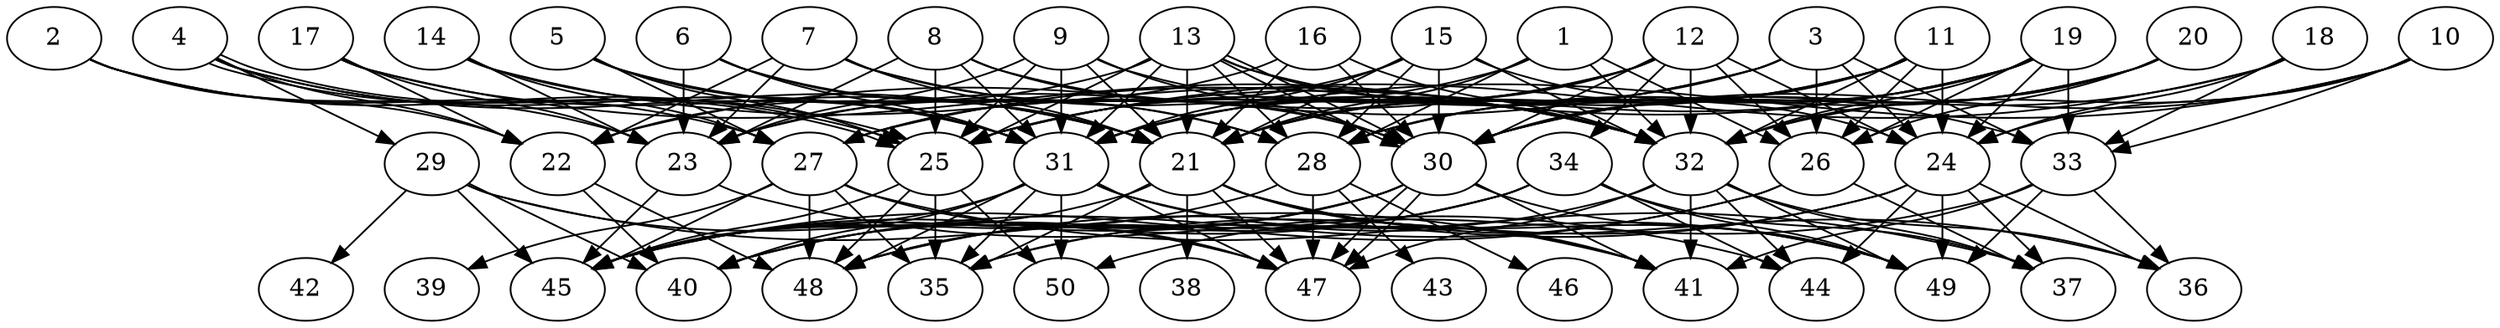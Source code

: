 // DAG (tier=3-complex, mode=compute, n=50, ccr=0.500, fat=0.794, density=0.680, regular=0.346, jump=0.297, mindata=1048576, maxdata=16777216)
// DAG automatically generated by daggen at Sun Aug 24 16:33:34 2025
// /home/ermia/Project/Environments/daggen/bin/daggen --dot --ccr 0.500 --fat 0.794 --regular 0.346 --density 0.680 --jump 0.297 --mindata 1048576 --maxdata 16777216 -n 50 
digraph G {
  1 [size="2972944324077144768512", alpha="0.11", expect_size="1486472162038572384256"]
  1 -> 21 [size ="1654046968512512"]
  1 -> 26 [size ="1654046968512512"]
  1 -> 27 [size ="1654046968512512"]
  1 -> 28 [size ="1654046968512512"]
  1 -> 32 [size ="1654046968512512"]
  2 [size="37458954807718368", alpha="0.15", expect_size="18729477403859184"]
  2 -> 22 [size ="1277794411610112"]
  2 -> 23 [size ="1277794411610112"]
  2 -> 25 [size ="1277794411610112"]
  2 -> 27 [size ="1277794411610112"]
  3 [size="2294819917495726505984", alpha="0.03", expect_size="1147409958747863252992"]
  3 -> 21 [size ="1391839189925888"]
  3 -> 22 [size ="1391839189925888"]
  3 -> 24 [size ="1391839189925888"]
  3 -> 25 [size ="1391839189925888"]
  3 -> 26 [size ="1391839189925888"]
  3 -> 33 [size ="1391839189925888"]
  4 [size="265740477600745760", alpha="0.12", expect_size="132870238800372880"]
  4 -> 21 [size ="627221328822272"]
  4 -> 22 [size ="627221328822272"]
  4 -> 25 [size ="627221328822272"]
  4 -> 25 [size ="627221328822272"]
  4 -> 29 [size ="627221328822272"]
  4 -> 31 [size ="627221328822272"]
  5 [size="320345983980018860032", alpha="0.07", expect_size="160172991990009430016"]
  5 -> 25 [size ="374543998779392"]
  5 -> 27 [size ="374543998779392"]
  5 -> 28 [size ="374543998779392"]
  5 -> 31 [size ="374543998779392"]
  6 [size="1605886432355089152", alpha="0.02", expect_size="802943216177544576"]
  6 -> 21 [size ="706774122364928"]
  6 -> 23 [size ="706774122364928"]
  6 -> 28 [size ="706774122364928"]
  6 -> 31 [size ="706774122364928"]
  7 [size="6834184068811302", alpha="0.05", expect_size="3417092034405651"]
  7 -> 21 [size ="169718350610432"]
  7 -> 22 [size ="169718350610432"]
  7 -> 23 [size ="169718350610432"]
  7 -> 30 [size ="169718350610432"]
  7 -> 32 [size ="169718350610432"]
  8 [size="2730849862680576000", alpha="0.17", expect_size="1365424931340288000"]
  8 -> 23 [size ="15629864140800"]
  8 -> 25 [size ="15629864140800"]
  8 -> 30 [size ="15629864140800"]
  8 -> 31 [size ="15629864140800"]
  8 -> 32 [size ="15629864140800"]
  9 [size="1472683796529548800", alpha="0.06", expect_size="736341898264774400"]
  9 -> 21 [size ="804327115456512"]
  9 -> 23 [size ="804327115456512"]
  9 -> 25 [size ="804327115456512"]
  9 -> 30 [size ="804327115456512"]
  9 -> 31 [size ="804327115456512"]
  9 -> 32 [size ="804327115456512"]
  10 [size="3976850271859011223552", alpha="0.14", expect_size="1988425135929505611776"]
  10 -> 24 [size ="2008088336924672"]
  10 -> 30 [size ="2008088336924672"]
  10 -> 31 [size ="2008088336924672"]
  10 -> 32 [size ="2008088336924672"]
  10 -> 33 [size ="2008088336924672"]
  11 [size="71598958413154576", alpha="0.14", expect_size="35799479206577288"]
  11 -> 21 [size ="151661871890432"]
  11 -> 24 [size ="151661871890432"]
  11 -> 26 [size ="151661871890432"]
  11 -> 28 [size ="151661871890432"]
  11 -> 30 [size ="151661871890432"]
  11 -> 31 [size ="151661871890432"]
  11 -> 32 [size ="151661871890432"]
  12 [size="9774428023242620928", alpha="0.09", expect_size="4887214011621310464"]
  12 -> 21 [size ="36572183396352"]
  12 -> 23 [size ="36572183396352"]
  12 -> 24 [size ="36572183396352"]
  12 -> 25 [size ="36572183396352"]
  12 -> 26 [size ="36572183396352"]
  12 -> 30 [size ="36572183396352"]
  12 -> 31 [size ="36572183396352"]
  12 -> 32 [size ="36572183396352"]
  12 -> 34 [size ="36572183396352"]
  13 [size="2052560323605446656", alpha="0.05", expect_size="1026280161802723328"]
  13 -> 21 [size ="1289000350384128"]
  13 -> 22 [size ="1289000350384128"]
  13 -> 25 [size ="1289000350384128"]
  13 -> 28 [size ="1289000350384128"]
  13 -> 30 [size ="1289000350384128"]
  13 -> 30 [size ="1289000350384128"]
  13 -> 31 [size ="1289000350384128"]
  13 -> 32 [size ="1289000350384128"]
  13 -> 33 [size ="1289000350384128"]
  14 [size="67744868277298397184", alpha="0.08", expect_size="33872434138649198592"]
  14 -> 23 [size ="132945687871488"]
  14 -> 27 [size ="132945687871488"]
  14 -> 31 [size ="132945687871488"]
  14 -> 32 [size ="132945687871488"]
  15 [size="3589920820460517326848", alpha="0.19", expect_size="1794960410230258663424"]
  15 -> 21 [size ="1875627393155072"]
  15 -> 24 [size ="1875627393155072"]
  15 -> 27 [size ="1875627393155072"]
  15 -> 28 [size ="1875627393155072"]
  15 -> 30 [size ="1875627393155072"]
  15 -> 31 [size ="1875627393155072"]
  15 -> 32 [size ="1875627393155072"]
  16 [size="678486977109144576", alpha="0.00", expect_size="339243488554572288"]
  16 -> 21 [size ="509708809011200"]
  16 -> 23 [size ="509708809011200"]
  16 -> 30 [size ="509708809011200"]
  16 -> 32 [size ="509708809011200"]
  17 [size="1939155711457836032", alpha="0.18", expect_size="969577855728918016"]
  17 -> 21 [size ="1987892360511488"]
  17 -> 22 [size ="1987892360511488"]
  17 -> 23 [size ="1987892360511488"]
  17 -> 32 [size ="1987892360511488"]
  18 [size="1274698465701748224", alpha="0.17", expect_size="637349232850874112"]
  18 -> 24 [size ="975188464238592"]
  18 -> 25 [size ="975188464238592"]
  18 -> 30 [size ="975188464238592"]
  18 -> 33 [size ="975188464238592"]
  19 [size="406307898735552626688", alpha="0.09", expect_size="203153949367776313344"]
  19 -> 24 [size ="438860840435712"]
  19 -> 25 [size ="438860840435712"]
  19 -> 26 [size ="438860840435712"]
  19 -> 27 [size ="438860840435712"]
  19 -> 28 [size ="438860840435712"]
  19 -> 30 [size ="438860840435712"]
  19 -> 32 [size ="438860840435712"]
  19 -> 33 [size ="438860840435712"]
  20 [size="578272699637242527744", alpha="0.04", expect_size="289136349818621263872"]
  20 -> 26 [size ="555279678701568"]
  20 -> 28 [size ="555279678701568"]
  20 -> 30 [size ="555279678701568"]
  20 -> 32 [size ="555279678701568"]
  21 [size="14882447410226148", alpha="0.10", expect_size="7441223705113074"]
  21 -> 35 [size ="309688751095808"]
  21 -> 36 [size ="309688751095808"]
  21 -> 38 [size ="309688751095808"]
  21 -> 41 [size ="309688751095808"]
  21 -> 45 [size ="309688751095808"]
  21 -> 47 [size ="309688751095808"]
  21 -> 49 [size ="309688751095808"]
  22 [size="1383575278149954", alpha="0.19", expect_size="691787639074977"]
  22 -> 40 [size ="25077248688128"]
  22 -> 48 [size ="25077248688128"]
  23 [size="27509475331442475008", alpha="0.11", expect_size="13754737665721237504"]
  23 -> 44 [size ="72902909100032"]
  23 -> 45 [size ="72902909100032"]
  24 [size="1225317796544512000", alpha="0.19", expect_size="612658898272256000"]
  24 -> 35 [size ="9160569651200"]
  24 -> 36 [size ="9160569651200"]
  24 -> 37 [size ="9160569651200"]
  24 -> 44 [size ="9160569651200"]
  24 -> 48 [size ="9160569651200"]
  24 -> 49 [size ="9160569651200"]
  25 [size="108224791073181696", alpha="0.11", expect_size="54112395536590848"]
  25 -> 35 [size ="1857857930657792"]
  25 -> 45 [size ="1857857930657792"]
  25 -> 48 [size ="1857857930657792"]
  25 -> 50 [size ="1857857930657792"]
  26 [size="275354760945652896", alpha="0.13", expect_size="137677380472826448"]
  26 -> 37 [size ="202645490892800"]
  26 -> 40 [size ="202645490892800"]
  26 -> 45 [size ="202645490892800"]
  27 [size="4943971730310872064", alpha="0.07", expect_size="2471985865155436032"]
  27 -> 35 [size ="1720428347260928"]
  27 -> 37 [size ="1720428347260928"]
  27 -> 39 [size ="1720428347260928"]
  27 -> 45 [size ="1720428347260928"]
  27 -> 47 [size ="1720428347260928"]
  27 -> 48 [size ="1720428347260928"]
  28 [size="738555707548424576", alpha="0.03", expect_size="369277853774212288"]
  28 -> 43 [size ="1501092152082432"]
  28 -> 45 [size ="1501092152082432"]
  28 -> 46 [size ="1501092152082432"]
  28 -> 47 [size ="1501092152082432"]
  29 [size="11287622530347520", alpha="0.16", expect_size="5643811265173760"]
  29 -> 40 [size ="1344914013028352"]
  29 -> 41 [size ="1344914013028352"]
  29 -> 42 [size ="1344914013028352"]
  29 -> 45 [size ="1344914013028352"]
  29 -> 47 [size ="1344914013028352"]
  30 [size="68629567853163512", alpha="0.19", expect_size="34314783926581756"]
  30 -> 40 [size ="1660649943859200"]
  30 -> 41 [size ="1660649943859200"]
  30 -> 45 [size ="1660649943859200"]
  30 -> 47 [size ="1660649943859200"]
  30 -> 47 [size ="1660649943859200"]
  30 -> 48 [size ="1660649943859200"]
  30 -> 49 [size ="1660649943859200"]
  31 [size="316943228756026560", alpha="0.04", expect_size="158471614378013280"]
  31 -> 35 [size ="163809054425088"]
  31 -> 40 [size ="163809054425088"]
  31 -> 41 [size ="163809054425088"]
  31 -> 45 [size ="163809054425088"]
  31 -> 47 [size ="163809054425088"]
  31 -> 48 [size ="163809054425088"]
  31 -> 49 [size ="163809054425088"]
  31 -> 50 [size ="163809054425088"]
  32 [size="223678609785668763648", alpha="0.04", expect_size="111839304892834381824"]
  32 -> 35 [size ="294785617231872"]
  32 -> 36 [size ="294785617231872"]
  32 -> 37 [size ="294785617231872"]
  32 -> 41 [size ="294785617231872"]
  32 -> 44 [size ="294785617231872"]
  32 -> 47 [size ="294785617231872"]
  32 -> 49 [size ="294785617231872"]
  33 [size="2209841900213501952", alpha="0.05", expect_size="1104920950106750976"]
  33 -> 36 [size ="13572633526272"]
  33 -> 41 [size ="13572633526272"]
  33 -> 49 [size ="13572633526272"]
  33 -> 50 [size ="13572633526272"]
  34 [size="6150400821034712", alpha="0.05", expect_size="3075200410517356"]
  34 -> 37 [size ="385497146851328"]
  34 -> 40 [size ="385497146851328"]
  34 -> 44 [size ="385497146851328"]
  34 -> 45 [size ="385497146851328"]
  34 -> 48 [size ="385497146851328"]
  34 -> 49 [size ="385497146851328"]
  35 [size="459724455014615", alpha="0.18", expect_size="229862227507307"]
  36 [size="758087528590988", alpha="0.17", expect_size="379043764295494"]
  37 [size="2760659689398134", alpha="0.19", expect_size="1380329844699067"]
  38 [size="6820417406150360", alpha="0.10", expect_size="3410208703075180"]
  39 [size="7376429916172058624", alpha="0.08", expect_size="3688214958086029312"]
  40 [size="1112862241557839872000", alpha="0.12", expect_size="556431120778919936000"]
  41 [size="45535838208637184", alpha="0.04", expect_size="22767919104318592"]
  42 [size="704626868162134016000", alpha="0.12", expect_size="352313434081067008000"]
  43 [size="762696964031475200", alpha="0.19", expect_size="381348482015737600"]
  44 [size="2523116272278712", alpha="0.05", expect_size="1261558136139356"]
  45 [size="34888338108217032704", alpha="0.08", expect_size="17444169054108516352"]
  46 [size="1330907577861754368", alpha="0.19", expect_size="665453788930877184"]
  47 [size="1694209748922719232", alpha="0.04", expect_size="847104874461359616"]
  48 [size="33902348548248576", alpha="0.06", expect_size="16951174274124288"]
  49 [size="11663419704277504", alpha="0.16", expect_size="5831709852138752"]
  50 [size="1717992676557826304", alpha="0.07", expect_size="858996338278913152"]
}